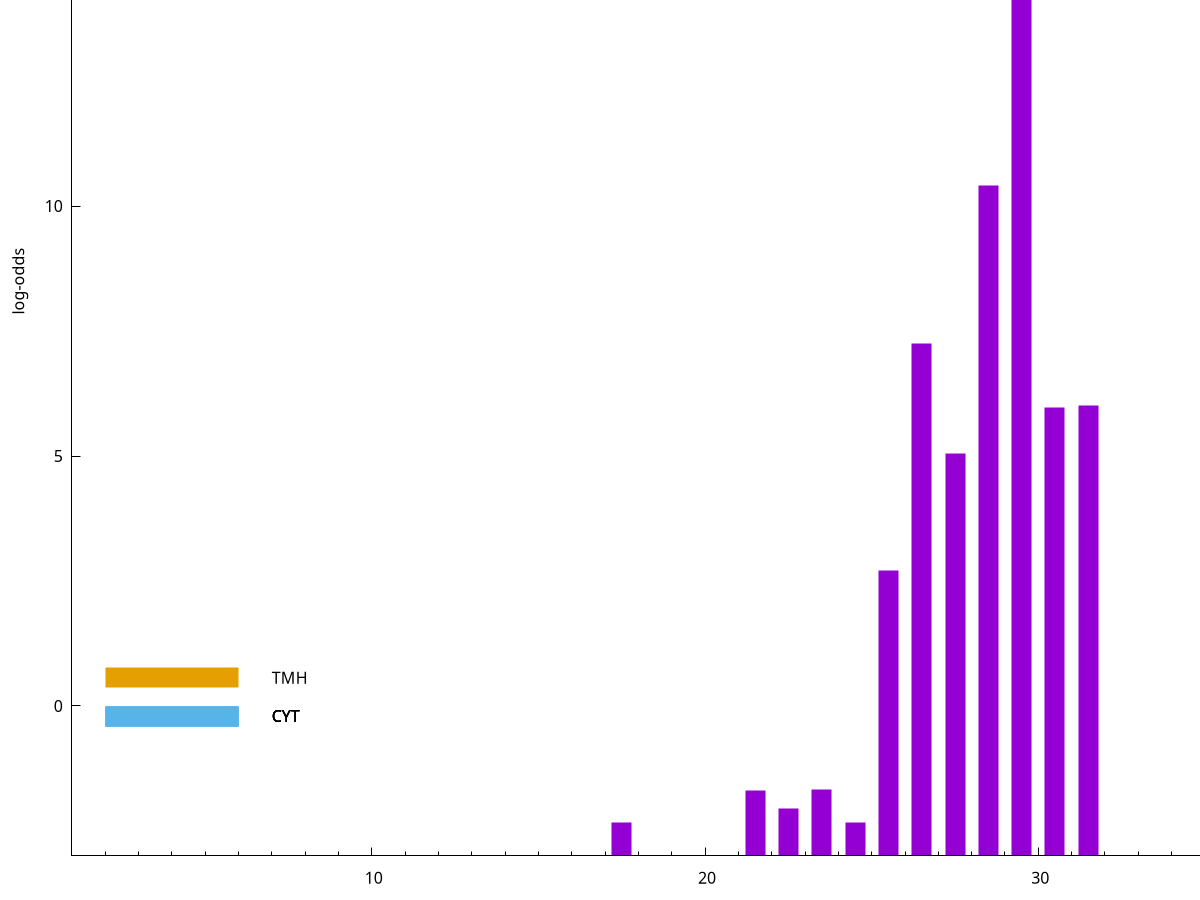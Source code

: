 set title "LipoP predictions for SRR5666568.gff"
set size 2., 1.4
set xrange [1:70] 
set mxtics 10
set yrange [-3:20]
set y2range [0:23]
set ylabel "log-odds"
set term postscript eps color solid "Helvetica" 30
set output "SRR5666568.gff271.eps"
set arrow from 2,14.7842 to 6,14.7842 nohead lt 1 lw 20
set label "SpI" at 7,14.7842
set arrow from 2,0.565367 to 6,0.565367 nohead lt 4 lw 20
set label "TMH" at 7,0.565367
set arrow from 2,-0.200913 to 6,-0.200913 nohead lt 3 lw 20
set label "CYT" at 7,-0.200913
set arrow from 2,-0.200913 to 6,-0.200913 nohead lt 3 lw 20
set label "CYT" at 7,-0.200913
set arrow from 2,-0.200913 to 6,-0.200913 nohead lt 3 lw 20
set label "CYT" at 7,-0.200913
set arrow from 2,-0.200913 to 6,-0.200913 nohead lt 3 lw 20
set label "CYT" at 7,-0.200913
set arrow from 2,14.7842 to 6,14.7842 nohead lt 1 lw 20
set label "SpI" at 7,14.7842
# NOTE: The scores below are the log-odds scores with the threshold
# NOTE: subtracted (a hack to make gnuplot make the histogram all
# NOTE: look nice).
plot "-" axes x1y2 title "" with impulses lt 1 lw 20
29.500000 17.695600
28.500000 13.410500
26.500000 10.250600
31.500000 9.018830
30.500000 8.962060
27.500000 8.043010
25.500000 5.709610
23.500000 1.321820
21.500000 1.304840
22.500000 0.957160
17.500000 0.675250
24.500000 0.663130
e
exit
